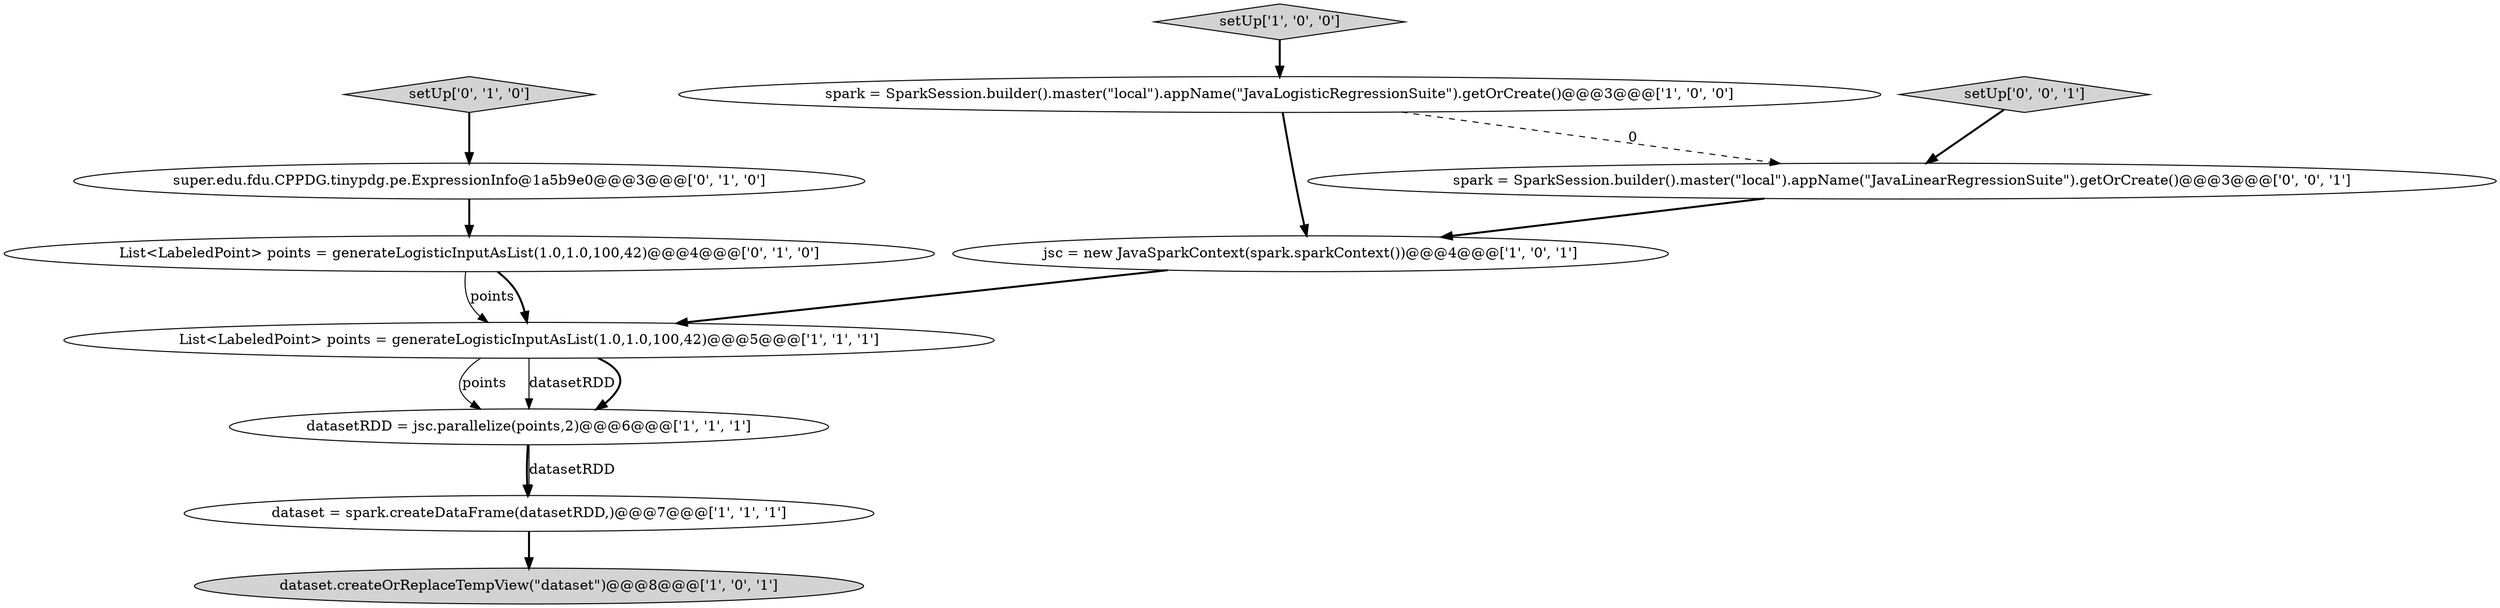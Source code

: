 digraph {
1 [style = filled, label = "jsc = new JavaSparkContext(spark.sparkContext())@@@4@@@['1', '0', '1']", fillcolor = white, shape = ellipse image = "AAA0AAABBB1BBB"];
5 [style = filled, label = "dataset = spark.createDataFrame(datasetRDD,)@@@7@@@['1', '1', '1']", fillcolor = white, shape = ellipse image = "AAA0AAABBB1BBB"];
7 [style = filled, label = "super.edu.fdu.CPPDG.tinypdg.pe.ExpressionInfo@1a5b9e0@@@3@@@['0', '1', '0']", fillcolor = white, shape = ellipse image = "AAA0AAABBB2BBB"];
11 [style = filled, label = "spark = SparkSession.builder().master(\"local\").appName(\"JavaLinearRegressionSuite\").getOrCreate()@@@3@@@['0', '0', '1']", fillcolor = white, shape = ellipse image = "AAA0AAABBB3BBB"];
9 [style = filled, label = "List<LabeledPoint> points = generateLogisticInputAsList(1.0,1.0,100,42)@@@4@@@['0', '1', '0']", fillcolor = white, shape = ellipse image = "AAA0AAABBB2BBB"];
2 [style = filled, label = "dataset.createOrReplaceTempView(\"dataset\")@@@8@@@['1', '0', '1']", fillcolor = lightgray, shape = ellipse image = "AAA0AAABBB1BBB"];
0 [style = filled, label = "spark = SparkSession.builder().master(\"local\").appName(\"JavaLogisticRegressionSuite\").getOrCreate()@@@3@@@['1', '0', '0']", fillcolor = white, shape = ellipse image = "AAA0AAABBB1BBB"];
8 [style = filled, label = "setUp['0', '1', '0']", fillcolor = lightgray, shape = diamond image = "AAA0AAABBB2BBB"];
6 [style = filled, label = "datasetRDD = jsc.parallelize(points,2)@@@6@@@['1', '1', '1']", fillcolor = white, shape = ellipse image = "AAA0AAABBB1BBB"];
4 [style = filled, label = "List<LabeledPoint> points = generateLogisticInputAsList(1.0,1.0,100,42)@@@5@@@['1', '1', '1']", fillcolor = white, shape = ellipse image = "AAA0AAABBB1BBB"];
3 [style = filled, label = "setUp['1', '0', '0']", fillcolor = lightgray, shape = diamond image = "AAA0AAABBB1BBB"];
10 [style = filled, label = "setUp['0', '0', '1']", fillcolor = lightgray, shape = diamond image = "AAA0AAABBB3BBB"];
8->7 [style = bold, label=""];
7->9 [style = bold, label=""];
4->6 [style = solid, label="points"];
6->5 [style = bold, label=""];
5->2 [style = bold, label=""];
1->4 [style = bold, label=""];
0->11 [style = dashed, label="0"];
4->6 [style = solid, label="datasetRDD"];
4->6 [style = bold, label=""];
11->1 [style = bold, label=""];
0->1 [style = bold, label=""];
6->5 [style = solid, label="datasetRDD"];
9->4 [style = solid, label="points"];
3->0 [style = bold, label=""];
9->4 [style = bold, label=""];
10->11 [style = bold, label=""];
}
